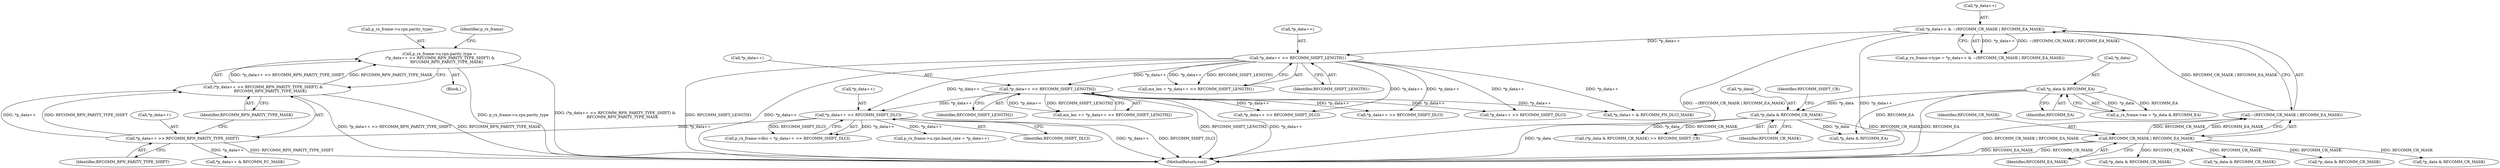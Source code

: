 digraph "0_Android_92a7bf8c44a236607c146240f3c0adc1ae01fedf@pointer" {
"1000857" [label="(Call,p_rx_frame->u.rpn.parity_type =\n (*p_data++ >> RFCOMM_RPN_PARITY_TYPE_SHIFT) &\n            RFCOMM_RPN_PARITY_TYPE_MASK)"];
"1000865" [label="(Call,(*p_data++ >> RFCOMM_RPN_PARITY_TYPE_SHIFT) &\n            RFCOMM_RPN_PARITY_TYPE_MASK)"];
"1000866" [label="(Call,*p_data++ >> RFCOMM_RPN_PARITY_TYPE_SHIFT)"];
"1000757" [label="(Call,*p_data++ >> RFCOMM_SHIFT_DLCI)"];
"1000228" [label="(Call,*p_data++ >> RFCOMM_SHIFT_LENGTH1)"];
"1000172" [label="(Call,*p_data++ & ~(RFCOMM_CR_MASK | RFCOMM_EA_MASK))"];
"1000176" [label="(Call,~(RFCOMM_CR_MASK | RFCOMM_EA_MASK))"];
"1000177" [label="(Call,RFCOMM_CR_MASK | RFCOMM_EA_MASK)"];
"1000163" [label="(Call,*p_data & RFCOMM_CR_MASK)"];
"1000154" [label="(Call,*p_data & RFCOMM_EA)"];
"1000256" [label="(Call,*p_data++ << RFCOMM_SHIFT_LENGTH2)"];
"1000179" [label="(Identifier,RFCOMM_EA_MASK)"];
"1000173" [label="(Call,*p_data++)"];
"1000580" [label="(Call,*p_data++ >> RFCOMM_SHIFT_DLCI)"];
"1000857" [label="(Call,p_rx_frame->u.rpn.parity_type =\n (*p_data++ >> RFCOMM_RPN_PARITY_TYPE_SHIFT) &\n            RFCOMM_RPN_PARITY_TYPE_MASK)"];
"1000163" [label="(Call,*p_data & RFCOMM_CR_MASK)"];
"1000571" [label="(Call,*p_data & RFCOMM_CR_MASK)"];
"1000876" [label="(Identifier,p_rx_frame)"];
"1000865" [label="(Call,(*p_data++ >> RFCOMM_RPN_PARITY_TYPE_SHIFT) &\n            RFCOMM_RPN_PARITY_TYPE_MASK)"];
"1000866" [label="(Call,*p_data++ >> RFCOMM_RPN_PARITY_TYPE_SHIFT)"];
"1000322" [label="(Call,*p_data++ & RFCOMM_PN_DLCI_MASK)"];
"1000168" [label="(Call,p_rx_frame->type = *p_data++ & ~(RFCOMM_CR_MASK | RFCOMM_EA_MASK))"];
"1000761" [label="(Identifier,RFCOMM_SHIFT_DLCI)"];
"1000229" [label="(Call,*p_data++)"];
"1000177" [label="(Call,RFCOMM_CR_MASK | RFCOMM_EA_MASK)"];
"1000858" [label="(Call,p_rx_frame->u.rpn.parity_type)"];
"1000867" [label="(Call,*p_data++)"];
"1000254" [label="(Call,mx_len += *p_data++ << RFCOMM_SHIFT_LENGTH2)"];
"1000260" [label="(Identifier,RFCOMM_SHIFT_LENGTH2)"];
"1000748" [label="(Call,*p_data & RFCOMM_CR_MASK)"];
"1000222" [label="(Call,*p_data & RFCOMM_EA)"];
"1000880" [label="(Call,*p_data++ & RFCOMM_FC_MASK)"];
"1000157" [label="(Identifier,RFCOMM_EA)"];
"1000753" [label="(Call,p_rx_frame->dlci = *p_data++ >> RFCOMM_SHIFT_DLCI)"];
"1000757" [label="(Call,*p_data++ >> RFCOMM_SHIFT_DLCI)"];
"1000154" [label="(Call,*p_data & RFCOMM_EA)"];
"1000232" [label="(Identifier,RFCOMM_SHIFT_LENGTH1)"];
"1000162" [label="(Call,(*p_data & RFCOMM_CR_MASK) >> RFCOMM_SHIFT_CR)"];
"1000257" [label="(Call,*p_data++)"];
"1000228" [label="(Call,*p_data++ >> RFCOMM_SHIFT_LENGTH1)"];
"1000718" [label="(Call,*p_data++ >> RFCOMM_SHIFT_DLCI)"];
"1000176" [label="(Call,~(RFCOMM_CR_MASK | RFCOMM_EA_MASK))"];
"1000964" [label="(Call,*p_data++ >> RFCOMM_SHIFT_DLCI)"];
"1000150" [label="(Call,p_rx_frame->ea = *p_data & RFCOMM_EA)"];
"1000256" [label="(Call,*p_data++ << RFCOMM_SHIFT_LENGTH2)"];
"1000758" [label="(Call,*p_data++)"];
"1000226" [label="(Call,mx_len = *p_data++ >> RFCOMM_SHIFT_LENGTH1)"];
"1001015" [label="(MethodReturn,void)"];
"1000804" [label="(Call,p_rx_frame->u.rpn.baud_rate = *p_data++)"];
"1000871" [label="(Identifier,RFCOMM_RPN_PARITY_TYPE_MASK)"];
"1000803" [label="(Block,)"];
"1000172" [label="(Call,*p_data++ & ~(RFCOMM_CR_MASK | RFCOMM_EA_MASK))"];
"1000705" [label="(Call,*p_data & RFCOMM_CR_MASK)"];
"1000155" [label="(Call,*p_data)"];
"1000955" [label="(Call,*p_data & RFCOMM_CR_MASK)"];
"1000166" [label="(Identifier,RFCOMM_CR_MASK)"];
"1000167" [label="(Identifier,RFCOMM_SHIFT_CR)"];
"1000164" [label="(Call,*p_data)"];
"1000870" [label="(Identifier,RFCOMM_RPN_PARITY_TYPE_SHIFT)"];
"1000178" [label="(Identifier,RFCOMM_CR_MASK)"];
"1000857" -> "1000803"  [label="AST: "];
"1000857" -> "1000865"  [label="CFG: "];
"1000858" -> "1000857"  [label="AST: "];
"1000865" -> "1000857"  [label="AST: "];
"1000876" -> "1000857"  [label="CFG: "];
"1000857" -> "1001015"  [label="DDG: p_rx_frame->u.rpn.parity_type"];
"1000857" -> "1001015"  [label="DDG: (*p_data++ >> RFCOMM_RPN_PARITY_TYPE_SHIFT) &\n            RFCOMM_RPN_PARITY_TYPE_MASK"];
"1000865" -> "1000857"  [label="DDG: *p_data++ >> RFCOMM_RPN_PARITY_TYPE_SHIFT"];
"1000865" -> "1000857"  [label="DDG: RFCOMM_RPN_PARITY_TYPE_MASK"];
"1000865" -> "1000871"  [label="CFG: "];
"1000866" -> "1000865"  [label="AST: "];
"1000871" -> "1000865"  [label="AST: "];
"1000865" -> "1001015"  [label="DDG: *p_data++ >> RFCOMM_RPN_PARITY_TYPE_SHIFT"];
"1000865" -> "1001015"  [label="DDG: RFCOMM_RPN_PARITY_TYPE_MASK"];
"1000866" -> "1000865"  [label="DDG: *p_data++"];
"1000866" -> "1000865"  [label="DDG: RFCOMM_RPN_PARITY_TYPE_SHIFT"];
"1000866" -> "1000870"  [label="CFG: "];
"1000867" -> "1000866"  [label="AST: "];
"1000870" -> "1000866"  [label="AST: "];
"1000871" -> "1000866"  [label="CFG: "];
"1000866" -> "1001015"  [label="DDG: RFCOMM_RPN_PARITY_TYPE_SHIFT"];
"1000757" -> "1000866"  [label="DDG: *p_data++"];
"1000866" -> "1000880"  [label="DDG: *p_data++"];
"1000757" -> "1000753"  [label="AST: "];
"1000757" -> "1000761"  [label="CFG: "];
"1000758" -> "1000757"  [label="AST: "];
"1000761" -> "1000757"  [label="AST: "];
"1000753" -> "1000757"  [label="CFG: "];
"1000757" -> "1001015"  [label="DDG: *p_data++"];
"1000757" -> "1001015"  [label="DDG: RFCOMM_SHIFT_DLCI"];
"1000757" -> "1000753"  [label="DDG: *p_data++"];
"1000757" -> "1000753"  [label="DDG: RFCOMM_SHIFT_DLCI"];
"1000228" -> "1000757"  [label="DDG: *p_data++"];
"1000256" -> "1000757"  [label="DDG: *p_data++"];
"1000757" -> "1000804"  [label="DDG: *p_data++"];
"1000228" -> "1000226"  [label="AST: "];
"1000228" -> "1000232"  [label="CFG: "];
"1000229" -> "1000228"  [label="AST: "];
"1000232" -> "1000228"  [label="AST: "];
"1000226" -> "1000228"  [label="CFG: "];
"1000228" -> "1001015"  [label="DDG: *p_data++"];
"1000228" -> "1001015"  [label="DDG: RFCOMM_SHIFT_LENGTH1"];
"1000228" -> "1000226"  [label="DDG: *p_data++"];
"1000228" -> "1000226"  [label="DDG: RFCOMM_SHIFT_LENGTH1"];
"1000172" -> "1000228"  [label="DDG: *p_data++"];
"1000228" -> "1000256"  [label="DDG: *p_data++"];
"1000228" -> "1000322"  [label="DDG: *p_data++"];
"1000228" -> "1000580"  [label="DDG: *p_data++"];
"1000228" -> "1000718"  [label="DDG: *p_data++"];
"1000228" -> "1000964"  [label="DDG: *p_data++"];
"1000172" -> "1000168"  [label="AST: "];
"1000172" -> "1000176"  [label="CFG: "];
"1000173" -> "1000172"  [label="AST: "];
"1000176" -> "1000172"  [label="AST: "];
"1000168" -> "1000172"  [label="CFG: "];
"1000172" -> "1001015"  [label="DDG: ~(RFCOMM_CR_MASK | RFCOMM_EA_MASK)"];
"1000172" -> "1001015"  [label="DDG: *p_data++"];
"1000172" -> "1000168"  [label="DDG: *p_data++"];
"1000172" -> "1000168"  [label="DDG: ~(RFCOMM_CR_MASK | RFCOMM_EA_MASK)"];
"1000176" -> "1000172"  [label="DDG: RFCOMM_CR_MASK | RFCOMM_EA_MASK"];
"1000176" -> "1000177"  [label="CFG: "];
"1000177" -> "1000176"  [label="AST: "];
"1000176" -> "1001015"  [label="DDG: RFCOMM_CR_MASK | RFCOMM_EA_MASK"];
"1000177" -> "1000176"  [label="DDG: RFCOMM_CR_MASK"];
"1000177" -> "1000176"  [label="DDG: RFCOMM_EA_MASK"];
"1000177" -> "1000179"  [label="CFG: "];
"1000178" -> "1000177"  [label="AST: "];
"1000179" -> "1000177"  [label="AST: "];
"1000177" -> "1001015"  [label="DDG: RFCOMM_CR_MASK"];
"1000177" -> "1001015"  [label="DDG: RFCOMM_EA_MASK"];
"1000163" -> "1000177"  [label="DDG: RFCOMM_CR_MASK"];
"1000177" -> "1000571"  [label="DDG: RFCOMM_CR_MASK"];
"1000177" -> "1000705"  [label="DDG: RFCOMM_CR_MASK"];
"1000177" -> "1000748"  [label="DDG: RFCOMM_CR_MASK"];
"1000177" -> "1000955"  [label="DDG: RFCOMM_CR_MASK"];
"1000163" -> "1000162"  [label="AST: "];
"1000163" -> "1000166"  [label="CFG: "];
"1000164" -> "1000163"  [label="AST: "];
"1000166" -> "1000163"  [label="AST: "];
"1000167" -> "1000163"  [label="CFG: "];
"1000163" -> "1001015"  [label="DDG: *p_data"];
"1000163" -> "1000162"  [label="DDG: *p_data"];
"1000163" -> "1000162"  [label="DDG: RFCOMM_CR_MASK"];
"1000154" -> "1000163"  [label="DDG: *p_data"];
"1000163" -> "1000222"  [label="DDG: *p_data"];
"1000154" -> "1000150"  [label="AST: "];
"1000154" -> "1000157"  [label="CFG: "];
"1000155" -> "1000154"  [label="AST: "];
"1000157" -> "1000154"  [label="AST: "];
"1000150" -> "1000154"  [label="CFG: "];
"1000154" -> "1001015"  [label="DDG: RFCOMM_EA"];
"1000154" -> "1000150"  [label="DDG: *p_data"];
"1000154" -> "1000150"  [label="DDG: RFCOMM_EA"];
"1000154" -> "1000222"  [label="DDG: RFCOMM_EA"];
"1000256" -> "1000254"  [label="AST: "];
"1000256" -> "1000260"  [label="CFG: "];
"1000257" -> "1000256"  [label="AST: "];
"1000260" -> "1000256"  [label="AST: "];
"1000254" -> "1000256"  [label="CFG: "];
"1000256" -> "1001015"  [label="DDG: RFCOMM_SHIFT_LENGTH2"];
"1000256" -> "1001015"  [label="DDG: *p_data++"];
"1000256" -> "1000254"  [label="DDG: *p_data++"];
"1000256" -> "1000254"  [label="DDG: RFCOMM_SHIFT_LENGTH2"];
"1000256" -> "1000322"  [label="DDG: *p_data++"];
"1000256" -> "1000580"  [label="DDG: *p_data++"];
"1000256" -> "1000718"  [label="DDG: *p_data++"];
"1000256" -> "1000964"  [label="DDG: *p_data++"];
}
